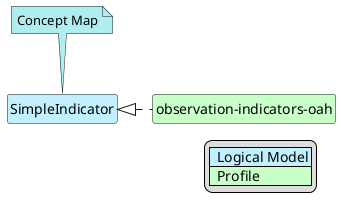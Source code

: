 @startuml
hide circle
hide stereotype
hide members
hide methods
skinparam linetype ortho
skinparam class {
BackgroundColor<<LogicalModel>> #APPLICATION
BackgroundColor<<Profile>> #TECHNOLOGY
}
legend right
| <#APPLICATION>  Logical Model |
| <#TECHNOLOGY>  Profile |
endlegend
class "SimpleIndicator" <<LogicalModel>> [[StructureDefinition-SimpleIndicator.html]]
note top #PaleTurquoise [[ConceptMap-SimpleIndicatorOah2FHIR.html]]
Concept Map
endnote
class "observation-indicators-oah" <<Profile>> [[StructureDefinition-observation-indicators-oah.html]]
"SimpleIndicator" <|. "observation-indicators-oah"
@enduml